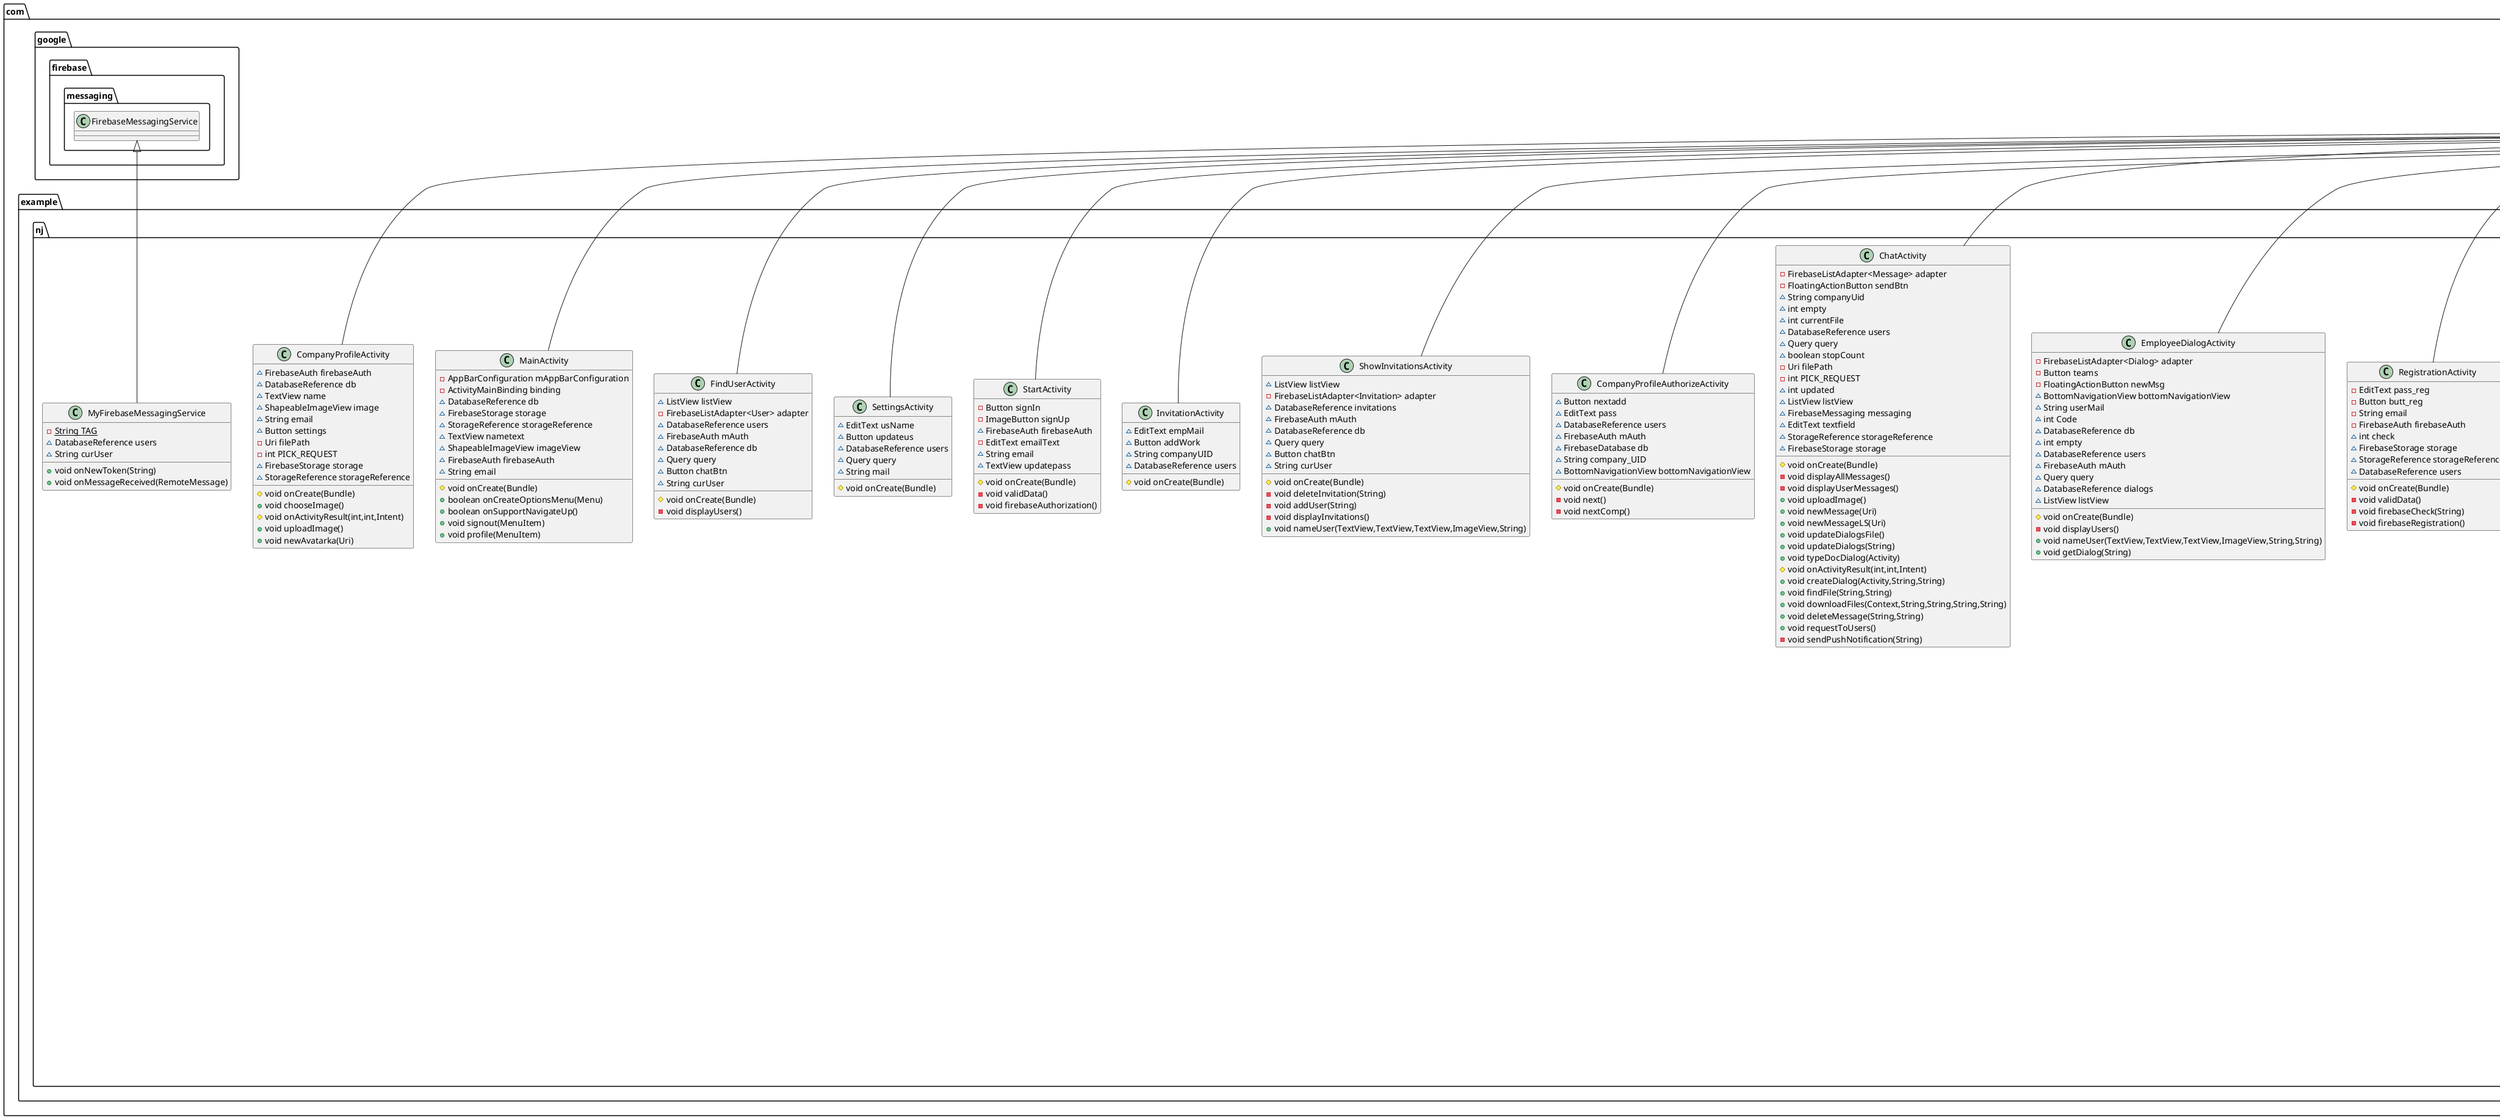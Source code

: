 @startuml
class com.example.nj.EmployeeDialogActivity {
- FirebaseListAdapter<Dialog> adapter
- Button teams
- FloatingActionButton newMsg
~ BottomNavigationView bottomNavigationView
~ String userMail
~ int Code
~ DatabaseReference db
~ int empty
~ DatabaseReference users
~ FirebaseAuth mAuth
~ Query query
~ DatabaseReference dialogs
~ ListView listView
# void onCreate(Bundle)
- void displayUsers()
+ void nameUser(TextView,TextView,TextView,ImageView,String,String)
+ void getDialog(String)
}


class com.example.nj.ChatActivity {
- FirebaseListAdapter<Message> adapter
- FloatingActionButton sendBtn
~ String companyUid
~ int empty
~ int currentFile
~ DatabaseReference users
~ Query query
~ boolean stopCount
- Uri filePath
- int PICK_REQUEST
~ int updated
~ ListView listView
~ FirebaseMessaging messaging
~ EditText textfield
~ StorageReference storageReference
~ FirebaseStorage storage
# void onCreate(Bundle)
- void displayAllMessages()
- void displayUserMessages()
+ void uploadImage()
+ void newMessage(Uri)
+ void newMessageLS(Uri)
+ void updateDialogsFile()
+ void updateDialogs(String)
+ void typeDocDialog(Activity)
# void onActivityResult(int,int,Intent)
+ void сreateDialog(Activity,String,String)
+ void findFile(String,String)
+ void downloadFiles(Context,String,String,String,String)
+ void deleteMessage(String,String)
+ void requestToUsers()
- void sendPushNotification(String)
}


class com.example.nj.CompanyProfileAuthorizeActivity {
~ Button nextadd
~ EditText pass
~ DatabaseReference users
~ FirebaseAuth mAuth
~ FirebaseDatabase db
~ String company_UID
~ BottomNavigationView bottomNavigationView
# void onCreate(Bundle)
- void next()
- void nextComp()
}


class com.example.nj.classes.Invitation {
+ String uid
+ String companyRecieverUid
+ String userReciever
+ String getUid()
+ void setUid(String)
+ String getCompanyRecieverUid()
+ void setCompanyRecieverUid(String)
+ String getUserReciever()
+ void setUserReciever(String)
}


class com.example.nj.ShowInvitationsActivity {
~ ListView listView
- FirebaseListAdapter<Invitation> adapter
~ DatabaseReference invitations
~ FirebaseAuth mAuth
~ DatabaseReference db
~ Query query
~ Button chatBtn
~ String curUser
# void onCreate(Bundle)
- void deleteInvitation(String)
- void addUser(String)
- void displayInvitations()
+ void nameUser(TextView,TextView,TextView,ImageView,String)
}


class com.example.nj.InvitationActivity {
~ EditText empMail
~ Button addWork
~ String companyUID
~ DatabaseReference users
# void onCreate(Bundle)
}


class com.example.nj.classes.Dialog {
+ String uid
+ String actualUser
+ String userReceiver
+ String lastMessage
+ int newMessages
+ int getNewMessages()
+ void setNewMessages(int)
+ String getUid()
+ void setUid(String)
+ String getActualUser()
+ void setActualUser(String)
+ String getUserReceiver()
+ void setUserReceiver(String)
+ String getLastMessage()
+ void setLastMessage(String)
}


class com.example.nj.StartActivity {
- Button signIn
- ImageButton signUp
~ FirebaseAuth firebaseAuth
- EditText emailText
~ String email
~ TextView updatepass
# void onCreate(Bundle)
- void validData()
- void firebaseAuthorization()
}


class com.example.nj.classes.Company {
+ String uid
+ String companyName
+ String ogrn
+ String companyView
+ String companyTags
+ Date dataFound
+ String callingUser
+ String companyLogo
+ String adminPassword
+ String getUid()
+ void setUid(String)
+ String getCompanyName()
+ void setCompanyName(String)
+ String getOgrn()
+ void setOgrn(String)
+ String getCompanyView()
+ void setCompanyView(String)
+ String getCompanyTags()
+ void setCompanyTags(String)
+ Date getDataFound()
+ void setDataFound(Date)
+ String getCallingUser()
+ void setCallingUser(String)
+ String getCompanyLogo()
+ void setCompanyLogo(String)
+ String getAdminPassword()
+ void setAdminPassword(String)
}


class com.example.nj.ui.home.HomeViewModel {
- MutableLiveData<String> name
- MutableLiveData<String> tags
- MutableLiveData<String> image
~ String email
~ DatabaseReference db
~ DatabaseReference db1
- void findUser()
- void findCompany(String)
+ LiveData<String> getName()
+ LiveData<String> getTag()
+ LiveData<String> getImage()
}


class com.example.nj.SettingsActivity {
~ EditText usName
~ Button updateus
~ DatabaseReference users
~ Query query
~ String mail
# void onCreate(Bundle)
}


class com.example.nj.classes.User {
+ String uid
+ String mail
+ String password
+ int age
+ String nickName
+ String realName
+ String surName
+ String secondName
+ String photo
+ String company_UID
+ String getUid()
+ void setUid(String)
+ String getMail()
+ void setMail(String)
+ String getPassword()
+ void setPassword(String)
+ int getAge()
+ void setAge(int)
+ String getNickName()
+ void setNickName(String)
+ String getRealName()
+ void setRealName(String)
+ String getSurName()
+ void setSurName(String)
+ String getSecondName()
+ void setSecondName(String)
+ String getPhoto()
+ void setPhoto(String)
+ String getCompany_UID()
+ void setCompany_UID(String)
}


class com.example.nj.ui.home.HomeFragment {
- FragmentHomeBinding binding
~ ShapeableImageView imageView
~ String email
~ DatabaseReference db
~ DatabaseReference db1
+ View onCreateView(LayoutInflater,ViewGroup,Bundle)
- void loadImageIntoImageView(String)
- void findUser()
- void findInvite()
+ void onDestroyView()
}


class com.example.nj.FindUserActivity {
~ ListView listView
- FirebaseListAdapter<User> adapter
~ DatabaseReference users
~ FirebaseAuth mAuth
~ DatabaseReference db
~ Query query
~ Button chatBtn
~ String curUser
# void onCreate(Bundle)
- void displayUsers()
}


class com.example.nj.MainActivity {
- AppBarConfiguration mAppBarConfiguration
- ActivityMainBinding binding
~ DatabaseReference db
~ FirebaseStorage storage
~ StorageReference storageReference
~ TextView nametext
~ ShapeableImageView imageView
~ FirebaseAuth firebaseAuth
~ String email
# void onCreate(Bundle)
+ boolean onCreateOptionsMenu(Menu)
+ boolean onSupportNavigateUp()
+ void signout(MenuItem)
+ void profile(MenuItem)
}


class com.example.nj.CompanyProfileActivity {
~ FirebaseAuth firebaseAuth
~ DatabaseReference db
~ TextView name
~ ShapeableImageView image
~ String email
~ Button settings
- Uri filePath
- int PICK_REQUEST
~ FirebaseStorage storage
~ StorageReference storageReference
# void onCreate(Bundle)
+ void chooseImage()
# void onActivityResult(int,int,Intent)
+ void uploadImage()
+ void newAvatarka(Uri)
}


class com.example.nj.ProfileActivity {
~ FirebaseAuth firebaseAuth
~ DatabaseReference db
~ TextView mail
~ ShapeableImageView image
~ String email
~ Button settings
- Uri filePath
- int PICK_REQUEST
~ FirebaseStorage storage
~ StorageReference storageReference
# void onCreate(Bundle)
+ void chooseImage()
# void onActivityResult(int,int,Intent)
+ void uploadImage()
+ void newAvatarka(Uri)
}


class com.example.nj.classes.Message {
+ String userName
+ String textMessage
- long messageTime
+ String messageCode
+ String messageType
+ String messageReference
+ String messageFormat
+ String getUserName()
+ void setUserName(String)
+ String getTextMessage()
+ void setTextMessage(String)
+ long getMessageTime()
+ void setMessageTime(long)
+ String getMessageCode()
+ void setMessageCode(String)
+ String getMessageType()
+ void setMessageType(String)
+ String getMessageReference()
+ void setMessageReference(String)
+ String getMessageFormat()
+ void setMessageFormat(String)
}


class com.example.nj.RegistrationCompanyActivity {
- EditText company_name
- Button butt_reg
- String name
- FirebaseAuth firebaseAuth
~ FirebaseStorage storage
~ StorageReference storageReference
~ DatabaseReference db
# void onCreate(Bundle)
- void validData()
- void companyRegistration()
- void addUser(String,String)
}


class com.example.nj.RegistrationActivity {
- EditText pass_reg
- Button butt_reg
- String email
- FirebaseAuth firebaseAuth
~ int check
~ FirebaseStorage storage
~ StorageReference storageReference
~ DatabaseReference users
# void onCreate(Bundle)
- void validData()
- void firebaseCheck(String)
- void firebaseRegistration()
}


class com.example.nj.CompanySettingsActivity {
~ EditText name
~ Button updateus
~ DatabaseReference companies
~ Query query
~ String mail
# void onCreate(Bundle)
}


class com.example.nj.MyFirebaseMessagingService {
- {static} String TAG
~ DatabaseReference users
~ String curUser
+ void onNewToken(String)
+ void onMessageReceived(RemoteMessage)
}


class com.example.nj.ShowUsersActivity {
~ ListView listView
- FirebaseListAdapter<User> adapter
~ DatabaseReference users
~ FirebaseAuth mAuth
~ DatabaseReference db
~ Query query
~ Button chatBtn
~ String curUser
~ FloatingActionButton btnNew
# void onCreate(Bundle)
- void deleteUser(String)
- void deleteDialogs(String)
- void displayUsers()
}




androidx.appcompat.app.AppCompatActivity <|-- com.example.nj.EmployeeDialogActivity
androidx.appcompat.app.AppCompatActivity <|-- com.example.nj.ChatActivity
androidx.appcompat.app.AppCompatActivity <|-- com.example.nj.CompanyProfileAuthorizeActivity
androidx.appcompat.app.AppCompatActivity <|-- com.example.nj.ShowInvitationsActivity
androidx.appcompat.app.AppCompatActivity <|-- com.example.nj.InvitationActivity
androidx.appcompat.app.AppCompatActivity <|-- com.example.nj.StartActivity
androidx.lifecycle.ViewModel <|-- com.example.nj.ui.home.HomeViewModel
androidx.appcompat.app.AppCompatActivity <|-- com.example.nj.SettingsActivity
androidx.fragment.app.Fragment <|-- com.example.nj.ui.home.HomeFragment
androidx.appcompat.app.AppCompatActivity <|-- com.example.nj.FindUserActivity
androidx.appcompat.app.AppCompatActivity <|-- com.example.nj.MainActivity
androidx.appcompat.app.AppCompatActivity <|-- com.example.nj.CompanyProfileActivity
androidx.appcompat.app.AppCompatActivity <|-- com.example.nj.ProfileActivity
androidx.appcompat.app.AppCompatActivity <|-- com.example.nj.RegistrationCompanyActivity
androidx.appcompat.app.AppCompatActivity <|-- com.example.nj.RegistrationActivity
androidx.appcompat.app.AppCompatActivity <|-- com.example.nj.CompanySettingsActivity
com.google.firebase.messaging.FirebaseMessagingService <|-- com.example.nj.MyFirebaseMessagingService
androidx.appcompat.app.AppCompatActivity <|-- com.example.nj.ShowUsersActivity
@enduml